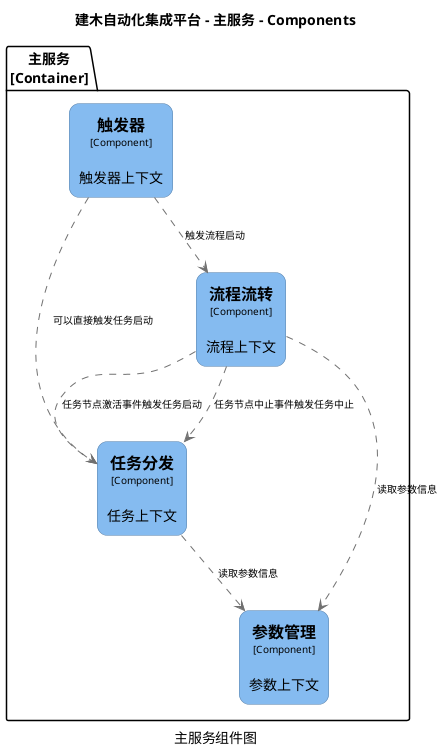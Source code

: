 @startuml(id=web-component)
title 建木自动化集成平台 - 主服务 - Components
caption 主服务组件图

skinparam {
  shadowing false
  arrowFontSize 10
  defaultTextAlignment center
  wrapWidth 200
  maxMessageSize 100
}
hide stereotype
top to bottom direction
skinparam rectangle<<4>> {
  BackgroundColor #85bbf0
  FontColor #000000
  BorderColor #5D82A8
  roundCorner 20
}
skinparam rectangle<<5>> {
  BackgroundColor #85bbf0
  FontColor #000000
  BorderColor #5D82A8
  roundCorner 20
}
skinparam rectangle<<6>> {
  BackgroundColor #85bbf0
  FontColor #000000
  BorderColor #5D82A8
  roundCorner 20
}
skinparam rectangle<<7>> {
  BackgroundColor #85bbf0
  FontColor #000000
  BorderColor #5D82A8
  roundCorner 20
}
package "主服务\n[Container]" {
  rectangle "==任务分发\n<size:10>[Component]</size>\n\n任务上下文" <<6>> as 6
  rectangle "==参数管理\n<size:10>[Component]</size>\n\n参数上下文" <<7>> as 7
  rectangle "==流程流转\n<size:10>[Component]</size>\n\n流程上下文" <<5>> as 5
  rectangle "==触发器\n<size:10>[Component]</size>\n\n触发器上下文" <<4>> as 4
}
6 .[#707070].> 7 : "读取参数信息"
5 .[#707070].> 6 : "任务节点激活事件触发任务启动"
5 .[#707070].> 6 : "任务节点中止事件触发任务中止"
5 .[#707070].> 7 : "读取参数信息"
4 .[#707070].> 6 : "可以直接触发任务启动"
4 .[#707070].> 5 : "触发流程启动"
@enduml